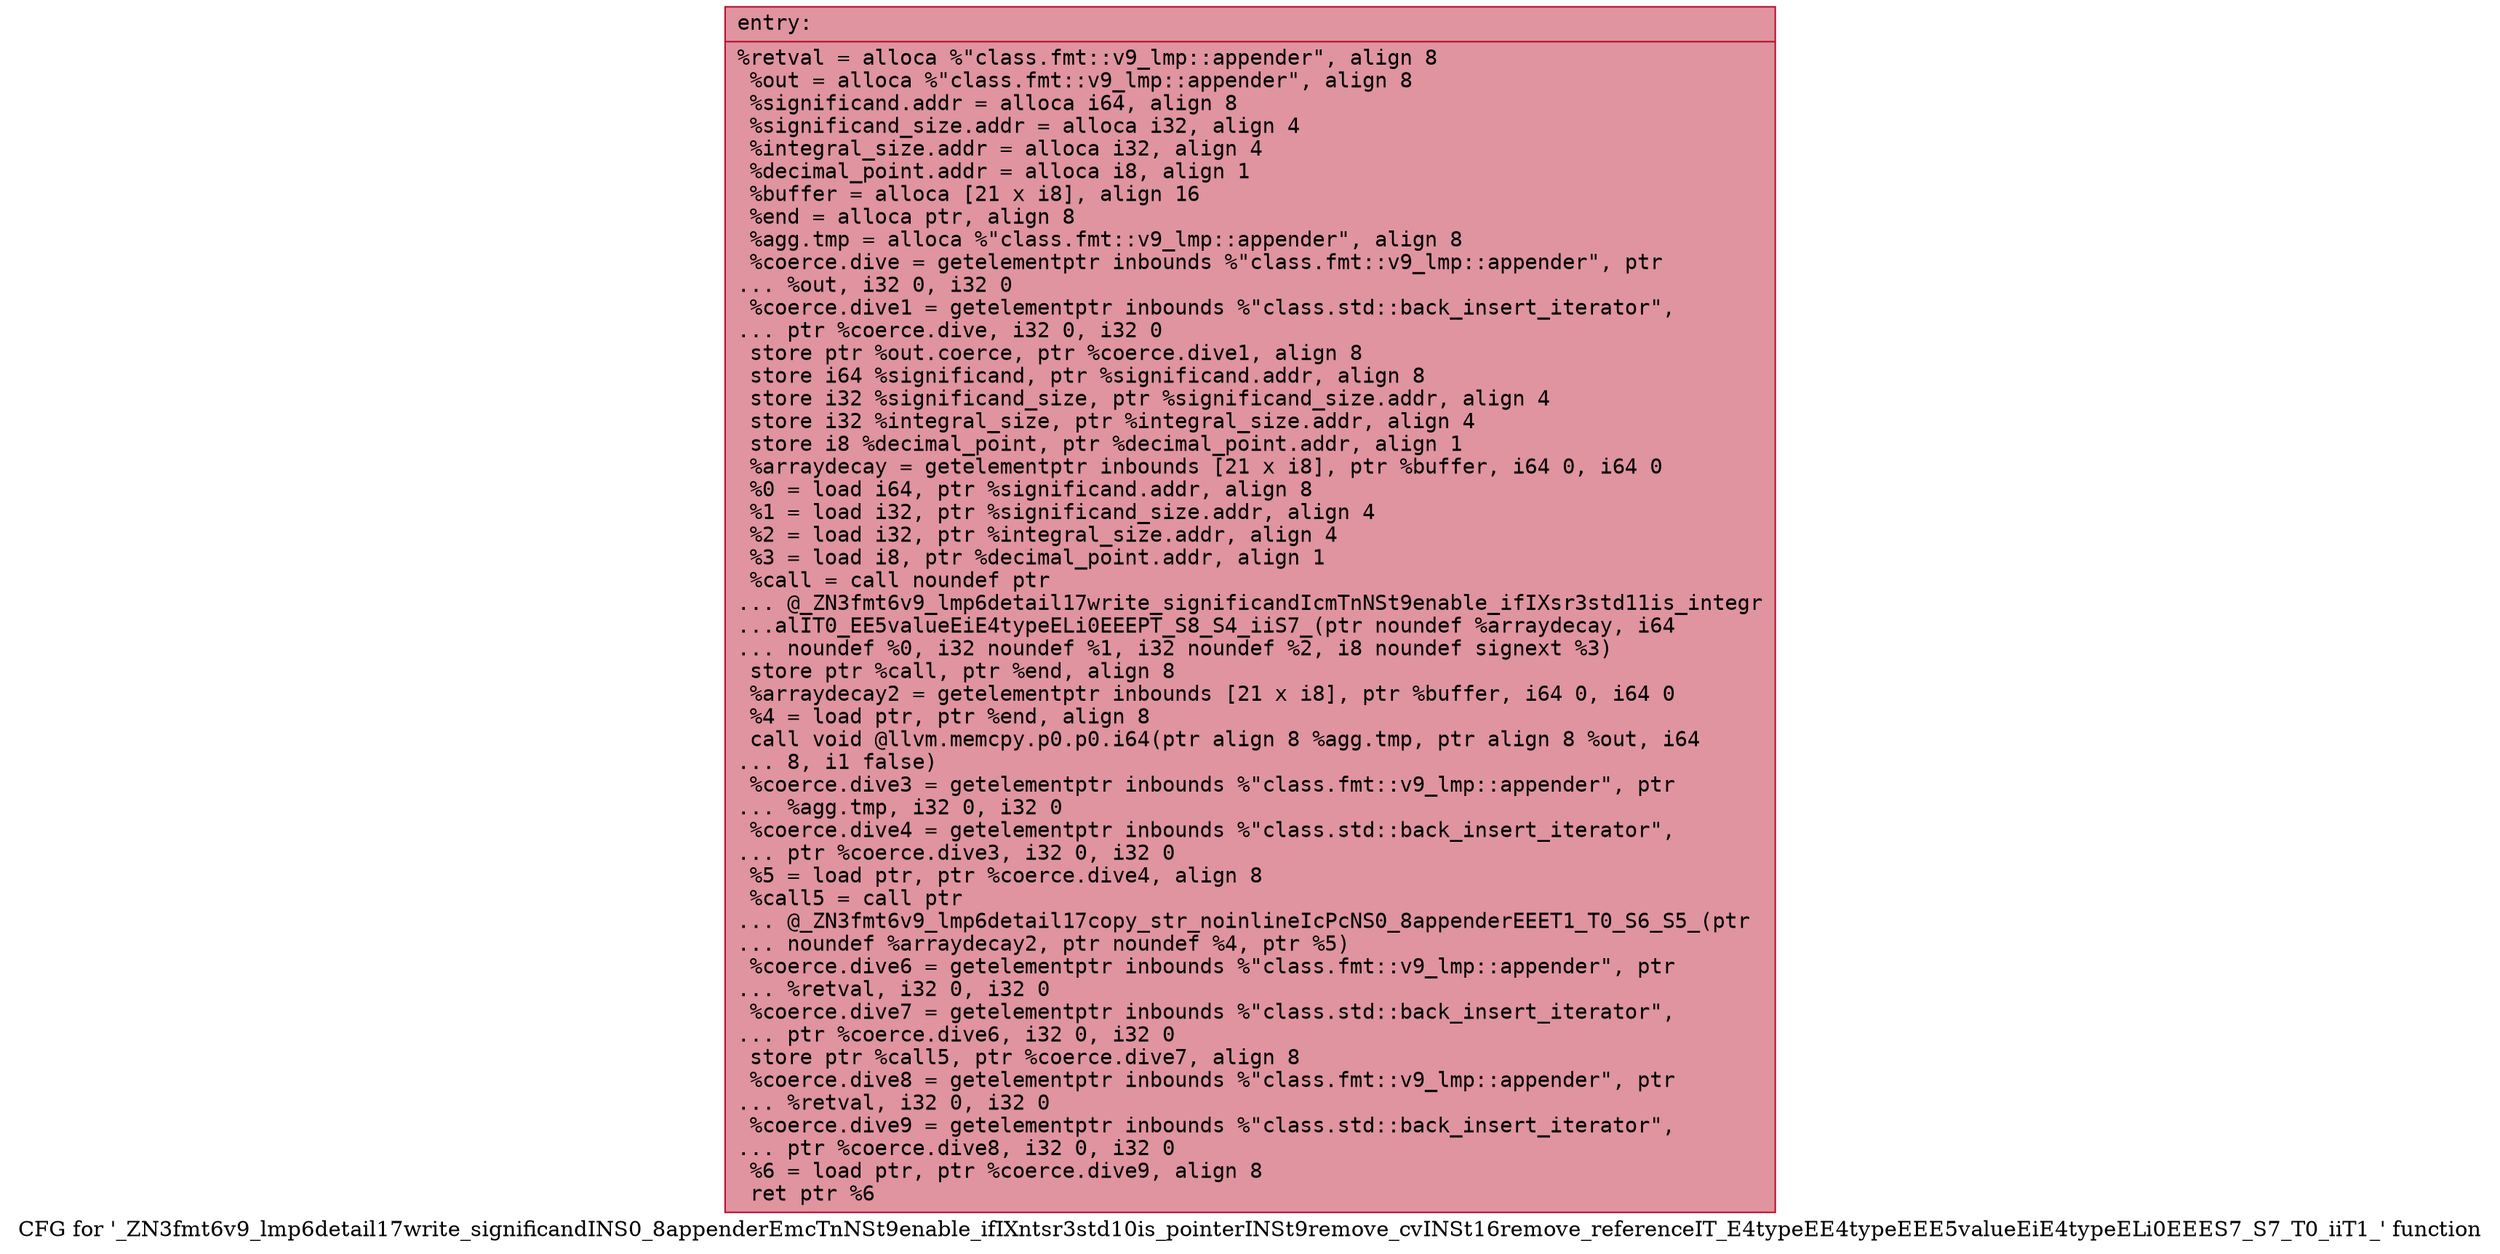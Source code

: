 digraph "CFG for '_ZN3fmt6v9_lmp6detail17write_significandINS0_8appenderEmcTnNSt9enable_ifIXntsr3std10is_pointerINSt9remove_cvINSt16remove_referenceIT_E4typeEE4typeEEE5valueEiE4typeELi0EEES7_S7_T0_iiT1_' function" {
	label="CFG for '_ZN3fmt6v9_lmp6detail17write_significandINS0_8appenderEmcTnNSt9enable_ifIXntsr3std10is_pointerINSt9remove_cvINSt16remove_referenceIT_E4typeEE4typeEEE5valueEiE4typeELi0EEES7_S7_T0_iiT1_' function";

	Node0x55fec329cc30 [shape=record,color="#b70d28ff", style=filled, fillcolor="#b70d2870" fontname="Courier",label="{entry:\l|  %retval = alloca %\"class.fmt::v9_lmp::appender\", align 8\l  %out = alloca %\"class.fmt::v9_lmp::appender\", align 8\l  %significand.addr = alloca i64, align 8\l  %significand_size.addr = alloca i32, align 4\l  %integral_size.addr = alloca i32, align 4\l  %decimal_point.addr = alloca i8, align 1\l  %buffer = alloca [21 x i8], align 16\l  %end = alloca ptr, align 8\l  %agg.tmp = alloca %\"class.fmt::v9_lmp::appender\", align 8\l  %coerce.dive = getelementptr inbounds %\"class.fmt::v9_lmp::appender\", ptr\l... %out, i32 0, i32 0\l  %coerce.dive1 = getelementptr inbounds %\"class.std::back_insert_iterator\",\l... ptr %coerce.dive, i32 0, i32 0\l  store ptr %out.coerce, ptr %coerce.dive1, align 8\l  store i64 %significand, ptr %significand.addr, align 8\l  store i32 %significand_size, ptr %significand_size.addr, align 4\l  store i32 %integral_size, ptr %integral_size.addr, align 4\l  store i8 %decimal_point, ptr %decimal_point.addr, align 1\l  %arraydecay = getelementptr inbounds [21 x i8], ptr %buffer, i64 0, i64 0\l  %0 = load i64, ptr %significand.addr, align 8\l  %1 = load i32, ptr %significand_size.addr, align 4\l  %2 = load i32, ptr %integral_size.addr, align 4\l  %3 = load i8, ptr %decimal_point.addr, align 1\l  %call = call noundef ptr\l... @_ZN3fmt6v9_lmp6detail17write_significandIcmTnNSt9enable_ifIXsr3std11is_integr\l...alIT0_EE5valueEiE4typeELi0EEEPT_S8_S4_iiS7_(ptr noundef %arraydecay, i64\l... noundef %0, i32 noundef %1, i32 noundef %2, i8 noundef signext %3)\l  store ptr %call, ptr %end, align 8\l  %arraydecay2 = getelementptr inbounds [21 x i8], ptr %buffer, i64 0, i64 0\l  %4 = load ptr, ptr %end, align 8\l  call void @llvm.memcpy.p0.p0.i64(ptr align 8 %agg.tmp, ptr align 8 %out, i64\l... 8, i1 false)\l  %coerce.dive3 = getelementptr inbounds %\"class.fmt::v9_lmp::appender\", ptr\l... %agg.tmp, i32 0, i32 0\l  %coerce.dive4 = getelementptr inbounds %\"class.std::back_insert_iterator\",\l... ptr %coerce.dive3, i32 0, i32 0\l  %5 = load ptr, ptr %coerce.dive4, align 8\l  %call5 = call ptr\l... @_ZN3fmt6v9_lmp6detail17copy_str_noinlineIcPcNS0_8appenderEEET1_T0_S6_S5_(ptr\l... noundef %arraydecay2, ptr noundef %4, ptr %5)\l  %coerce.dive6 = getelementptr inbounds %\"class.fmt::v9_lmp::appender\", ptr\l... %retval, i32 0, i32 0\l  %coerce.dive7 = getelementptr inbounds %\"class.std::back_insert_iterator\",\l... ptr %coerce.dive6, i32 0, i32 0\l  store ptr %call5, ptr %coerce.dive7, align 8\l  %coerce.dive8 = getelementptr inbounds %\"class.fmt::v9_lmp::appender\", ptr\l... %retval, i32 0, i32 0\l  %coerce.dive9 = getelementptr inbounds %\"class.std::back_insert_iterator\",\l... ptr %coerce.dive8, i32 0, i32 0\l  %6 = load ptr, ptr %coerce.dive9, align 8\l  ret ptr %6\l}"];
}
